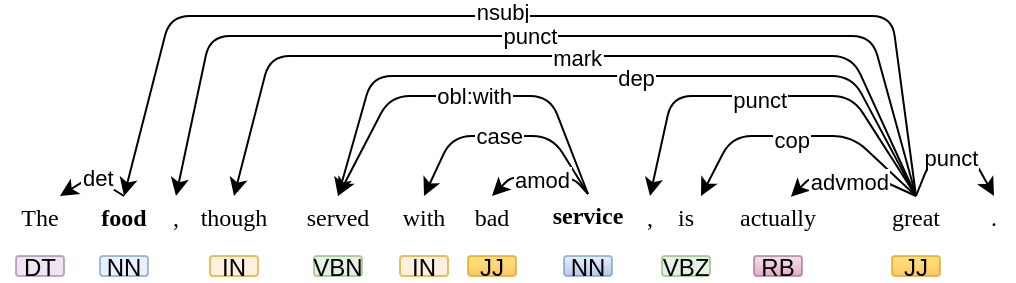 <mxfile version="22.1.11" type="github">
  <diagram name="Page-1" id="r9KgoVCYdqJ9KJq_59oU">
    <mxGraphModel dx="770" dy="514" grid="1" gridSize="10" guides="1" tooltips="1" connect="1" arrows="1" fold="1" page="1" pageScale="1" pageWidth="827" pageHeight="1169" math="0" shadow="0">
      <root>
        <mxCell id="0" />
        <mxCell id="1" parent="0" />
        <UserObject label="The" placeholders="1" name="Variable" id="ieEwcSVPILZhV7FS9laS-34">
          <mxCell style="text;strokeColor=none;fillColor=none;align=center;verticalAlign=middle;overflow=hidden;fontFamily=Verdana;" vertex="1" parent="1">
            <mxGeometry x="115" y="400" width="40" height="20" as="geometry" />
          </mxCell>
        </UserObject>
        <UserObject label="food" placeholders="1" name="Variable" id="ieEwcSVPILZhV7FS9laS-35">
          <mxCell style="text;strokeColor=none;fillColor=none;align=center;verticalAlign=middle;overflow=hidden;fontFamily=Verdana;fontStyle=1;" vertex="1" parent="1">
            <mxGeometry x="152" y="400" width="50" height="20" as="geometry" />
          </mxCell>
        </UserObject>
        <UserObject label="though" placeholders="1" name="Variable" id="ieEwcSVPILZhV7FS9laS-36">
          <mxCell style="text;strokeColor=none;fillColor=none;align=center;verticalAlign=middle;overflow=hidden;fontFamily=Verdana;" vertex="1" parent="1">
            <mxGeometry x="207" y="400" width="50" height="20" as="geometry" />
          </mxCell>
        </UserObject>
        <UserObject label="served" placeholders="1" name="Variable" id="ieEwcSVPILZhV7FS9laS-38">
          <mxCell style="text;strokeColor=none;fillColor=none;align=center;verticalAlign=middle;overflow=hidden;fontFamily=Verdana;" vertex="1" parent="1">
            <mxGeometry x="259" y="400" width="50" height="20" as="geometry" />
          </mxCell>
        </UserObject>
        <UserObject label="with" placeholders="1" name="Variable" id="ieEwcSVPILZhV7FS9laS-39">
          <mxCell style="text;strokeColor=none;fillColor=none;align=center;verticalAlign=middle;overflow=hidden;fontFamily=Verdana;" vertex="1" parent="1">
            <mxGeometry x="302" y="400" width="50" height="20" as="geometry" />
          </mxCell>
        </UserObject>
        <UserObject label="bad" placeholders="1" name="Variable" id="ieEwcSVPILZhV7FS9laS-40">
          <mxCell style="text;strokeColor=none;fillColor=none;align=center;verticalAlign=middle;overflow=hidden;fontFamily=Verdana;" vertex="1" parent="1">
            <mxGeometry x="336" y="400" width="50" height="20" as="geometry" />
          </mxCell>
        </UserObject>
        <UserObject label="service" placeholders="1" name="Variable" id="ieEwcSVPILZhV7FS9laS-41">
          <mxCell style="text;strokeColor=none;fillColor=none;align=center;verticalAlign=middle;overflow=hidden;fontFamily=Verdana;fontStyle=1;" vertex="1" parent="1">
            <mxGeometry x="384" y="399" width="50" height="20" as="geometry" />
          </mxCell>
        </UserObject>
        <UserObject label="is" placeholders="1" name="Variable" id="ieEwcSVPILZhV7FS9laS-42">
          <mxCell style="text;strokeColor=none;fillColor=none;align=center;verticalAlign=middle;overflow=hidden;fontFamily=Verdana;" vertex="1" parent="1">
            <mxGeometry x="443" y="400" width="30" height="20" as="geometry" />
          </mxCell>
        </UserObject>
        <UserObject label="actually" placeholders="1" name="Variable" id="ieEwcSVPILZhV7FS9laS-43">
          <mxCell style="text;strokeColor=none;fillColor=none;align=center;verticalAlign=middle;overflow=hidden;fontFamily=Verdana;" vertex="1" parent="1">
            <mxGeometry x="479" y="400" width="50" height="20" as="geometry" />
          </mxCell>
        </UserObject>
        <UserObject label="great" placeholders="1" name="Variable" id="ieEwcSVPILZhV7FS9laS-44">
          <mxCell style="text;strokeColor=none;fillColor=none;align=center;verticalAlign=middle;overflow=hidden;fontFamily=Verdana;" vertex="1" parent="1">
            <mxGeometry x="548" y="400" width="50" height="20" as="geometry" />
          </mxCell>
        </UserObject>
        <UserObject label="," placeholders="1" name="Variable" id="ieEwcSVPILZhV7FS9laS-45">
          <mxCell style="text;strokeColor=none;fillColor=none;align=center;verticalAlign=middle;overflow=hidden;fontFamily=Verdana;" vertex="1" parent="1">
            <mxGeometry x="430" y="400" width="20" height="20" as="geometry" />
          </mxCell>
        </UserObject>
        <UserObject label="," placeholders="1" name="Variable" id="ieEwcSVPILZhV7FS9laS-46">
          <mxCell style="text;strokeColor=none;fillColor=none;align=center;verticalAlign=middle;overflow=hidden;fontFamily=Verdana;" vertex="1" parent="1">
            <mxGeometry x="193" y="400" width="20" height="20" as="geometry" />
          </mxCell>
        </UserObject>
        <UserObject label="." placeholders="1" name="Variable" id="ieEwcSVPILZhV7FS9laS-47">
          <mxCell style="text;strokeColor=none;fillColor=none;align=center;verticalAlign=middle;overflow=hidden;fontFamily=Verdana;" vertex="1" parent="1">
            <mxGeometry x="602" y="400" width="20" height="20" as="geometry" />
          </mxCell>
        </UserObject>
        <mxCell id="ieEwcSVPILZhV7FS9laS-48" value="" style="endArrow=classic;entryX=0.75;entryY=0;entryDx=0;entryDy=0;rounded=1;exitX=0.5;exitY=0;exitDx=0;exitDy=0;" edge="1" parent="1" source="ieEwcSVPILZhV7FS9laS-35" target="ieEwcSVPILZhV7FS9laS-34">
          <mxGeometry relative="1" as="geometry">
            <mxPoint x="206" y="400" as="sourcePoint" />
            <mxPoint x="191" y="370" as="targetPoint" />
            <Array as="points">
              <mxPoint x="161" y="390" />
            </Array>
          </mxGeometry>
        </mxCell>
        <mxCell id="ieEwcSVPILZhV7FS9laS-49" value="det" style="edgeLabel;resizable=0;align=center;verticalAlign=middle;" connectable="0" vertex="1" parent="ieEwcSVPILZhV7FS9laS-48">
          <mxGeometry relative="1" as="geometry">
            <mxPoint x="3" as="offset" />
          </mxGeometry>
        </mxCell>
        <mxCell id="ieEwcSVPILZhV7FS9laS-52" value="" style="endArrow=classic;entryX=0.5;entryY=0;entryDx=0;entryDy=0;rounded=1;exitX=0.5;exitY=0;exitDx=0;exitDy=0;" edge="1" parent="1" source="ieEwcSVPILZhV7FS9laS-44" target="ieEwcSVPILZhV7FS9laS-35">
          <mxGeometry relative="1" as="geometry">
            <mxPoint x="216" y="471" as="sourcePoint" />
            <mxPoint x="181" y="471" as="targetPoint" />
            <Array as="points">
              <mxPoint x="561" y="310" />
              <mxPoint x="361" y="310" />
              <mxPoint x="200" y="310" />
            </Array>
          </mxGeometry>
        </mxCell>
        <mxCell id="ieEwcSVPILZhV7FS9laS-53" value="nsubj" style="edgeLabel;resizable=0;align=center;verticalAlign=middle;" connectable="0" vertex="1" parent="ieEwcSVPILZhV7FS9laS-52">
          <mxGeometry relative="1" as="geometry">
            <mxPoint x="-13" y="-3" as="offset" />
          </mxGeometry>
        </mxCell>
        <mxCell id="ieEwcSVPILZhV7FS9laS-54" value="" style="endArrow=classic;rounded=1;exitX=0.5;exitY=0;exitDx=0;exitDy=0;entryX=0.5;entryY=0;entryDx=0;entryDy=0;" edge="1" parent="1" source="ieEwcSVPILZhV7FS9laS-44" target="ieEwcSVPILZhV7FS9laS-46">
          <mxGeometry relative="1" as="geometry">
            <mxPoint x="575" y="430" as="sourcePoint" />
            <mxPoint x="207" y="400" as="targetPoint" />
            <Array as="points">
              <mxPoint x="551" y="320" />
              <mxPoint x="220" y="320" />
            </Array>
          </mxGeometry>
        </mxCell>
        <mxCell id="ieEwcSVPILZhV7FS9laS-55" value="punct" style="edgeLabel;resizable=0;align=center;verticalAlign=middle;" connectable="0" vertex="1" parent="ieEwcSVPILZhV7FS9laS-54">
          <mxGeometry relative="1" as="geometry">
            <mxPoint x="-6" y="-1" as="offset" />
          </mxGeometry>
        </mxCell>
        <mxCell id="ieEwcSVPILZhV7FS9laS-56" value="" style="endArrow=classic;rounded=1;exitX=0.5;exitY=0;exitDx=0;exitDy=0;entryX=0.5;entryY=0;entryDx=0;entryDy=0;" edge="1" parent="1" source="ieEwcSVPILZhV7FS9laS-44" target="ieEwcSVPILZhV7FS9laS-36">
          <mxGeometry relative="1" as="geometry">
            <mxPoint x="575" y="410" as="sourcePoint" />
            <mxPoint x="271" y="410" as="targetPoint" />
            <Array as="points">
              <mxPoint x="541" y="330" />
              <mxPoint x="250" y="330" />
            </Array>
          </mxGeometry>
        </mxCell>
        <mxCell id="ieEwcSVPILZhV7FS9laS-58" value="" style="endArrow=classic;rounded=1;exitX=0.5;exitY=0;exitDx=0;exitDy=0;entryX=0.5;entryY=0;entryDx=0;entryDy=0;" edge="1" parent="1" source="ieEwcSVPILZhV7FS9laS-44" target="ieEwcSVPILZhV7FS9laS-38">
          <mxGeometry relative="1" as="geometry">
            <mxPoint x="574" y="430" as="sourcePoint" />
            <mxPoint x="300" y="430" as="targetPoint" />
            <Array as="points">
              <mxPoint x="541" y="340" />
              <mxPoint x="301" y="340" />
            </Array>
          </mxGeometry>
        </mxCell>
        <mxCell id="ieEwcSVPILZhV7FS9laS-59" value="dep" style="edgeLabel;resizable=0;align=center;verticalAlign=middle;" connectable="0" vertex="1" parent="ieEwcSVPILZhV7FS9laS-58">
          <mxGeometry relative="1" as="geometry">
            <mxPoint x="9" as="offset" />
          </mxGeometry>
        </mxCell>
        <mxCell id="ieEwcSVPILZhV7FS9laS-60" value="" style="endArrow=classic;rounded=1;exitX=0.5;exitY=0;exitDx=0;exitDy=0;entryX=0.5;entryY=0;entryDx=0;entryDy=0;" edge="1" parent="1" source="ieEwcSVPILZhV7FS9laS-41" target="ieEwcSVPILZhV7FS9laS-38">
          <mxGeometry relative="1" as="geometry">
            <mxPoint x="540" y="410" as="sourcePoint" />
            <mxPoint x="314" y="410" as="targetPoint" />
            <Array as="points">
              <mxPoint x="390" y="350" />
              <mxPoint x="361" y="350" />
              <mxPoint x="310" y="350" />
            </Array>
          </mxGeometry>
        </mxCell>
        <mxCell id="ieEwcSVPILZhV7FS9laS-61" value="obl:with" style="edgeLabel;resizable=0;align=center;verticalAlign=middle;" connectable="0" vertex="1" parent="ieEwcSVPILZhV7FS9laS-60">
          <mxGeometry relative="1" as="geometry">
            <mxPoint x="4" y="-1" as="offset" />
          </mxGeometry>
        </mxCell>
        <mxCell id="ieEwcSVPILZhV7FS9laS-62" value="" style="endArrow=classic;rounded=1;exitX=0.5;exitY=0;exitDx=0;exitDy=0;entryX=0.5;entryY=0;entryDx=0;entryDy=0;" edge="1" parent="1" source="ieEwcSVPILZhV7FS9laS-41" target="ieEwcSVPILZhV7FS9laS-39">
          <mxGeometry relative="1" as="geometry">
            <mxPoint x="462" y="400" as="sourcePoint" />
            <mxPoint x="351" y="400" as="targetPoint" />
            <Array as="points">
              <mxPoint x="391" y="370" />
              <mxPoint x="341" y="370" />
            </Array>
          </mxGeometry>
        </mxCell>
        <mxCell id="ieEwcSVPILZhV7FS9laS-63" value="case" style="edgeLabel;resizable=0;align=center;verticalAlign=middle;" connectable="0" vertex="1" parent="ieEwcSVPILZhV7FS9laS-62">
          <mxGeometry relative="1" as="geometry">
            <mxPoint x="-2" y="-1" as="offset" />
          </mxGeometry>
        </mxCell>
        <mxCell id="ieEwcSVPILZhV7FS9laS-64" value="" style="endArrow=classic;rounded=1;exitX=0.5;exitY=0;exitDx=0;exitDy=0;entryX=0.5;entryY=0;entryDx=0;entryDy=0;" edge="1" parent="1" source="ieEwcSVPILZhV7FS9laS-41" target="ieEwcSVPILZhV7FS9laS-40">
          <mxGeometry relative="1" as="geometry">
            <mxPoint x="444" y="411" as="sourcePoint" />
            <mxPoint x="373" y="411" as="targetPoint" />
            <Array as="points">
              <mxPoint x="401" y="390" />
              <mxPoint x="371" y="390" />
            </Array>
          </mxGeometry>
        </mxCell>
        <mxCell id="ieEwcSVPILZhV7FS9laS-65" value="amod" style="edgeLabel;resizable=0;align=center;verticalAlign=middle;" connectable="0" vertex="1" parent="ieEwcSVPILZhV7FS9laS-64">
          <mxGeometry relative="1" as="geometry">
            <mxPoint x="1" y="1" as="offset" />
          </mxGeometry>
        </mxCell>
        <mxCell id="ieEwcSVPILZhV7FS9laS-67" value="" style="endArrow=classic;rounded=1;exitX=0.5;exitY=0;exitDx=0;exitDy=0;entryX=0.5;entryY=0;entryDx=0;entryDy=0;" edge="1" parent="1" source="ieEwcSVPILZhV7FS9laS-44" target="ieEwcSVPILZhV7FS9laS-45">
          <mxGeometry relative="1" as="geometry">
            <mxPoint x="531" y="400" as="sourcePoint" />
            <mxPoint x="460" y="400" as="targetPoint" />
            <Array as="points">
              <mxPoint x="541" y="350" />
              <mxPoint x="481" y="350" />
              <mxPoint x="451" y="350" />
            </Array>
          </mxGeometry>
        </mxCell>
        <mxCell id="ieEwcSVPILZhV7FS9laS-68" value="punct" style="edgeLabel;resizable=0;align=center;verticalAlign=middle;" connectable="0" vertex="1" parent="ieEwcSVPILZhV7FS9laS-67">
          <mxGeometry relative="1" as="geometry">
            <mxPoint x="-5" y="1" as="offset" />
          </mxGeometry>
        </mxCell>
        <mxCell id="ieEwcSVPILZhV7FS9laS-70" value="" style="endArrow=classic;rounded=1;entryX=0.75;entryY=0;entryDx=0;entryDy=0;exitX=0.5;exitY=0;exitDx=0;exitDy=0;" edge="1" parent="1" source="ieEwcSVPILZhV7FS9laS-44" target="ieEwcSVPILZhV7FS9laS-42">
          <mxGeometry relative="1" as="geometry">
            <mxPoint x="561" y="400" as="sourcePoint" />
            <mxPoint x="452" y="400" as="targetPoint" />
            <Array as="points">
              <mxPoint x="541" y="370" />
              <mxPoint x="481" y="370" />
            </Array>
          </mxGeometry>
        </mxCell>
        <mxCell id="ieEwcSVPILZhV7FS9laS-71" value="cop" style="edgeLabel;resizable=0;align=center;verticalAlign=middle;" connectable="0" vertex="1" parent="ieEwcSVPILZhV7FS9laS-70">
          <mxGeometry relative="1" as="geometry">
            <mxPoint x="-5" y="1" as="offset" />
          </mxGeometry>
        </mxCell>
        <mxCell id="ieEwcSVPILZhV7FS9laS-73" value="" style="endArrow=classic;rounded=1;exitX=0.5;exitY=0;exitDx=0;exitDy=0;entryX=0.629;entryY=0.02;entryDx=0;entryDy=0;entryPerimeter=0;" edge="1" parent="1" source="ieEwcSVPILZhV7FS9laS-44" target="ieEwcSVPILZhV7FS9laS-43">
          <mxGeometry relative="1" as="geometry">
            <mxPoint x="561" y="400" as="sourcePoint" />
            <mxPoint x="501" y="400" as="targetPoint" />
            <Array as="points">
              <mxPoint x="551" y="390" />
              <mxPoint x="521" y="390" />
            </Array>
          </mxGeometry>
        </mxCell>
        <mxCell id="ieEwcSVPILZhV7FS9laS-74" value="advmod" style="edgeLabel;resizable=0;align=center;verticalAlign=middle;" connectable="0" vertex="1" parent="ieEwcSVPILZhV7FS9laS-73">
          <mxGeometry relative="1" as="geometry">
            <mxPoint x="-1" y="2" as="offset" />
          </mxGeometry>
        </mxCell>
        <mxCell id="ieEwcSVPILZhV7FS9laS-75" value="" style="endArrow=classic;rounded=1;exitX=0.5;exitY=0;exitDx=0;exitDy=0;entryX=0.5;entryY=0;entryDx=0;entryDy=0;" edge="1" parent="1" source="ieEwcSVPILZhV7FS9laS-44" target="ieEwcSVPILZhV7FS9laS-47">
          <mxGeometry relative="1" as="geometry">
            <mxPoint x="583" y="470" as="sourcePoint" />
            <mxPoint x="511" y="470" as="targetPoint" />
            <Array as="points">
              <mxPoint x="581" y="380" />
              <mxPoint x="601" y="380" />
            </Array>
          </mxGeometry>
        </mxCell>
        <mxCell id="ieEwcSVPILZhV7FS9laS-76" value="punct" style="edgeLabel;resizable=0;align=center;verticalAlign=middle;" connectable="0" vertex="1" parent="ieEwcSVPILZhV7FS9laS-75">
          <mxGeometry relative="1" as="geometry">
            <mxPoint x="-1" as="offset" />
          </mxGeometry>
        </mxCell>
        <mxCell id="ieEwcSVPILZhV7FS9laS-78" value="DT" style="rounded=1;opacity=60;fillColor=#e1d5e7;strokeColor=#9673a6;" vertex="1" parent="1">
          <mxGeometry x="123" y="430" width="24" height="10" as="geometry" />
        </mxCell>
        <mxCell id="ieEwcSVPILZhV7FS9laS-79" value="JJ" style="rounded=1;opacity=60;fillColor=#ffcd28;strokeColor=#d79b00;gradientColor=#ffa500;" vertex="1" parent="1">
          <mxGeometry x="349" y="430" width="24" height="10" as="geometry" />
        </mxCell>
        <mxCell id="ieEwcSVPILZhV7FS9laS-80" value="NN" style="rounded=1;opacity=60;fillColor=#dae8fc;strokeColor=#6c8ebf;" vertex="1" parent="1">
          <mxGeometry x="165" y="430" width="24" height="10" as="geometry" />
        </mxCell>
        <mxCell id="ieEwcSVPILZhV7FS9laS-81" value="IN" style="rounded=1;opacity=60;fillColor=#ffe6cc;strokeColor=#d79b00;" vertex="1" parent="1">
          <mxGeometry x="220" y="430" width="24" height="10" as="geometry" />
        </mxCell>
        <mxCell id="ieEwcSVPILZhV7FS9laS-82" value="VBN" style="rounded=1;opacity=60;fillColor=#d5e8d4;strokeColor=#82b366;" vertex="1" parent="1">
          <mxGeometry x="272" y="430" width="24" height="10" as="geometry" />
        </mxCell>
        <mxCell id="ieEwcSVPILZhV7FS9laS-83" value="IN" style="rounded=1;opacity=60;fillColor=#ffe6cc;strokeColor=#d79b00;" vertex="1" parent="1">
          <mxGeometry x="315" y="430" width="24" height="10" as="geometry" />
        </mxCell>
        <mxCell id="ieEwcSVPILZhV7FS9laS-85" value="JJ" style="rounded=1;opacity=60;fillColor=#ffcd28;strokeColor=#d79b00;gradientColor=#ffa500;" vertex="1" parent="1">
          <mxGeometry x="561" y="430" width="24" height="10" as="geometry" />
        </mxCell>
        <mxCell id="ieEwcSVPILZhV7FS9laS-86" value="NN" style="rounded=1;opacity=60;fillColor=#dae8fc;strokeColor=#6c8ebf;gradientColor=#7ea6e0;" vertex="1" parent="1">
          <mxGeometry x="397" y="430" width="24" height="10" as="geometry" />
        </mxCell>
        <mxCell id="ieEwcSVPILZhV7FS9laS-87" value="VBZ" style="rounded=1;opacity=60;fillColor=#d5e8d4;strokeColor=#82b366;" vertex="1" parent="1">
          <mxGeometry x="446" y="430" width="24" height="10" as="geometry" />
        </mxCell>
        <mxCell id="ieEwcSVPILZhV7FS9laS-88" value="RB" style="rounded=1;opacity=60;fillColor=#e6d0de;strokeColor=#996185;gradientColor=#d5739d;" vertex="1" parent="1">
          <mxGeometry x="492" y="430" width="24" height="10" as="geometry" />
        </mxCell>
        <mxCell id="ieEwcSVPILZhV7FS9laS-92" value="mark" style="edgeLabel;resizable=0;align=center;verticalAlign=middle;" connectable="0" vertex="1" parent="1">
          <mxGeometry x="402.538" y="332" as="geometry">
            <mxPoint x="1" y="-2" as="offset" />
          </mxGeometry>
        </mxCell>
      </root>
    </mxGraphModel>
  </diagram>
</mxfile>
